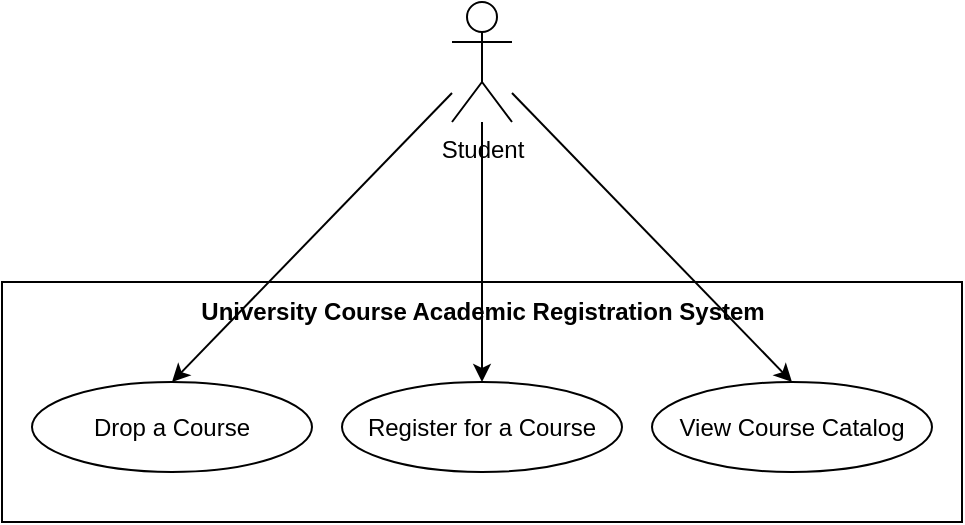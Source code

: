 <mxfile>
    <diagram id="24CYdNkW5IVZ-vtIpN4V" name="Page-1">
        <mxGraphModel dx="810" dy="568" grid="1" gridSize="10" guides="1" tooltips="1" connect="1" arrows="1" fold="1" page="1" pageScale="1" pageWidth="850" pageHeight="1100" math="0" shadow="0">
            <root>
                <mxCell id="0"/>
                <mxCell id="1" parent="0"/>
                <mxCell id="2" value="Student" style="shape=umlActor;verticalLabelPosition=bottom;verticalAlign=top;html=1;outlineConnect=0;" vertex="1" parent="1">
                    <mxGeometry x="350" y="100" width="30" height="60" as="geometry"/>
                </mxCell>
                <mxCell id="3" value="&lt;div style=&quot;text-align: justify;&quot;&gt;&lt;br&gt;&lt;/div&gt;" style="rounded=0;whiteSpace=wrap;html=1;align=center;labelPosition=center;verticalLabelPosition=top;verticalAlign=bottom;" vertex="1" parent="1">
                    <mxGeometry x="125" y="240" width="480" height="120" as="geometry"/>
                </mxCell>
                <mxCell id="5" value="View Course Catalog" style="ellipse;whiteSpace=wrap;html=1;" vertex="1" parent="1">
                    <mxGeometry x="450" y="290" width="140" height="45" as="geometry"/>
                </mxCell>
                <mxCell id="6" value="Register for a Course" style="ellipse;whiteSpace=wrap;html=1;" vertex="1" parent="1">
                    <mxGeometry x="295" y="290" width="140" height="45" as="geometry"/>
                </mxCell>
                <mxCell id="7" value="Drop a Course" style="ellipse;whiteSpace=wrap;html=1;" vertex="1" parent="1">
                    <mxGeometry x="140" y="290" width="140" height="45" as="geometry"/>
                </mxCell>
                <mxCell id="12" value="&lt;b style=&quot;text-align: justify; background-color: initial;&quot;&gt;University Course Academic Registration System&lt;/b&gt;" style="text;html=1;align=center;verticalAlign=middle;resizable=0;points=[];autosize=1;strokeColor=none;fillColor=none;" vertex="1" parent="1">
                    <mxGeometry x="210" y="240" width="310" height="30" as="geometry"/>
                </mxCell>
                <mxCell id="13" value="" style="endArrow=classic;html=1;" edge="1" parent="1" source="2" target="6">
                    <mxGeometry width="50" height="50" relative="1" as="geometry">
                        <mxPoint x="230" y="250" as="sourcePoint"/>
                        <mxPoint x="350" y="220" as="targetPoint"/>
                    </mxGeometry>
                </mxCell>
                <mxCell id="14" value="" style="endArrow=classic;html=1;entryX=0.5;entryY=0;entryDx=0;entryDy=0;" edge="1" parent="1" source="2" target="5">
                    <mxGeometry width="50" height="50" relative="1" as="geometry">
                        <mxPoint x="230" y="250" as="sourcePoint"/>
                        <mxPoint x="280" y="200" as="targetPoint"/>
                    </mxGeometry>
                </mxCell>
                <mxCell id="15" value="" style="endArrow=classic;html=1;entryX=0.5;entryY=0;entryDx=0;entryDy=0;" edge="1" parent="1" source="2" target="7">
                    <mxGeometry width="50" height="50" relative="1" as="geometry">
                        <mxPoint x="230" y="250" as="sourcePoint"/>
                        <mxPoint x="280" y="200" as="targetPoint"/>
                    </mxGeometry>
                </mxCell>
            </root>
        </mxGraphModel>
    </diagram>
</mxfile>